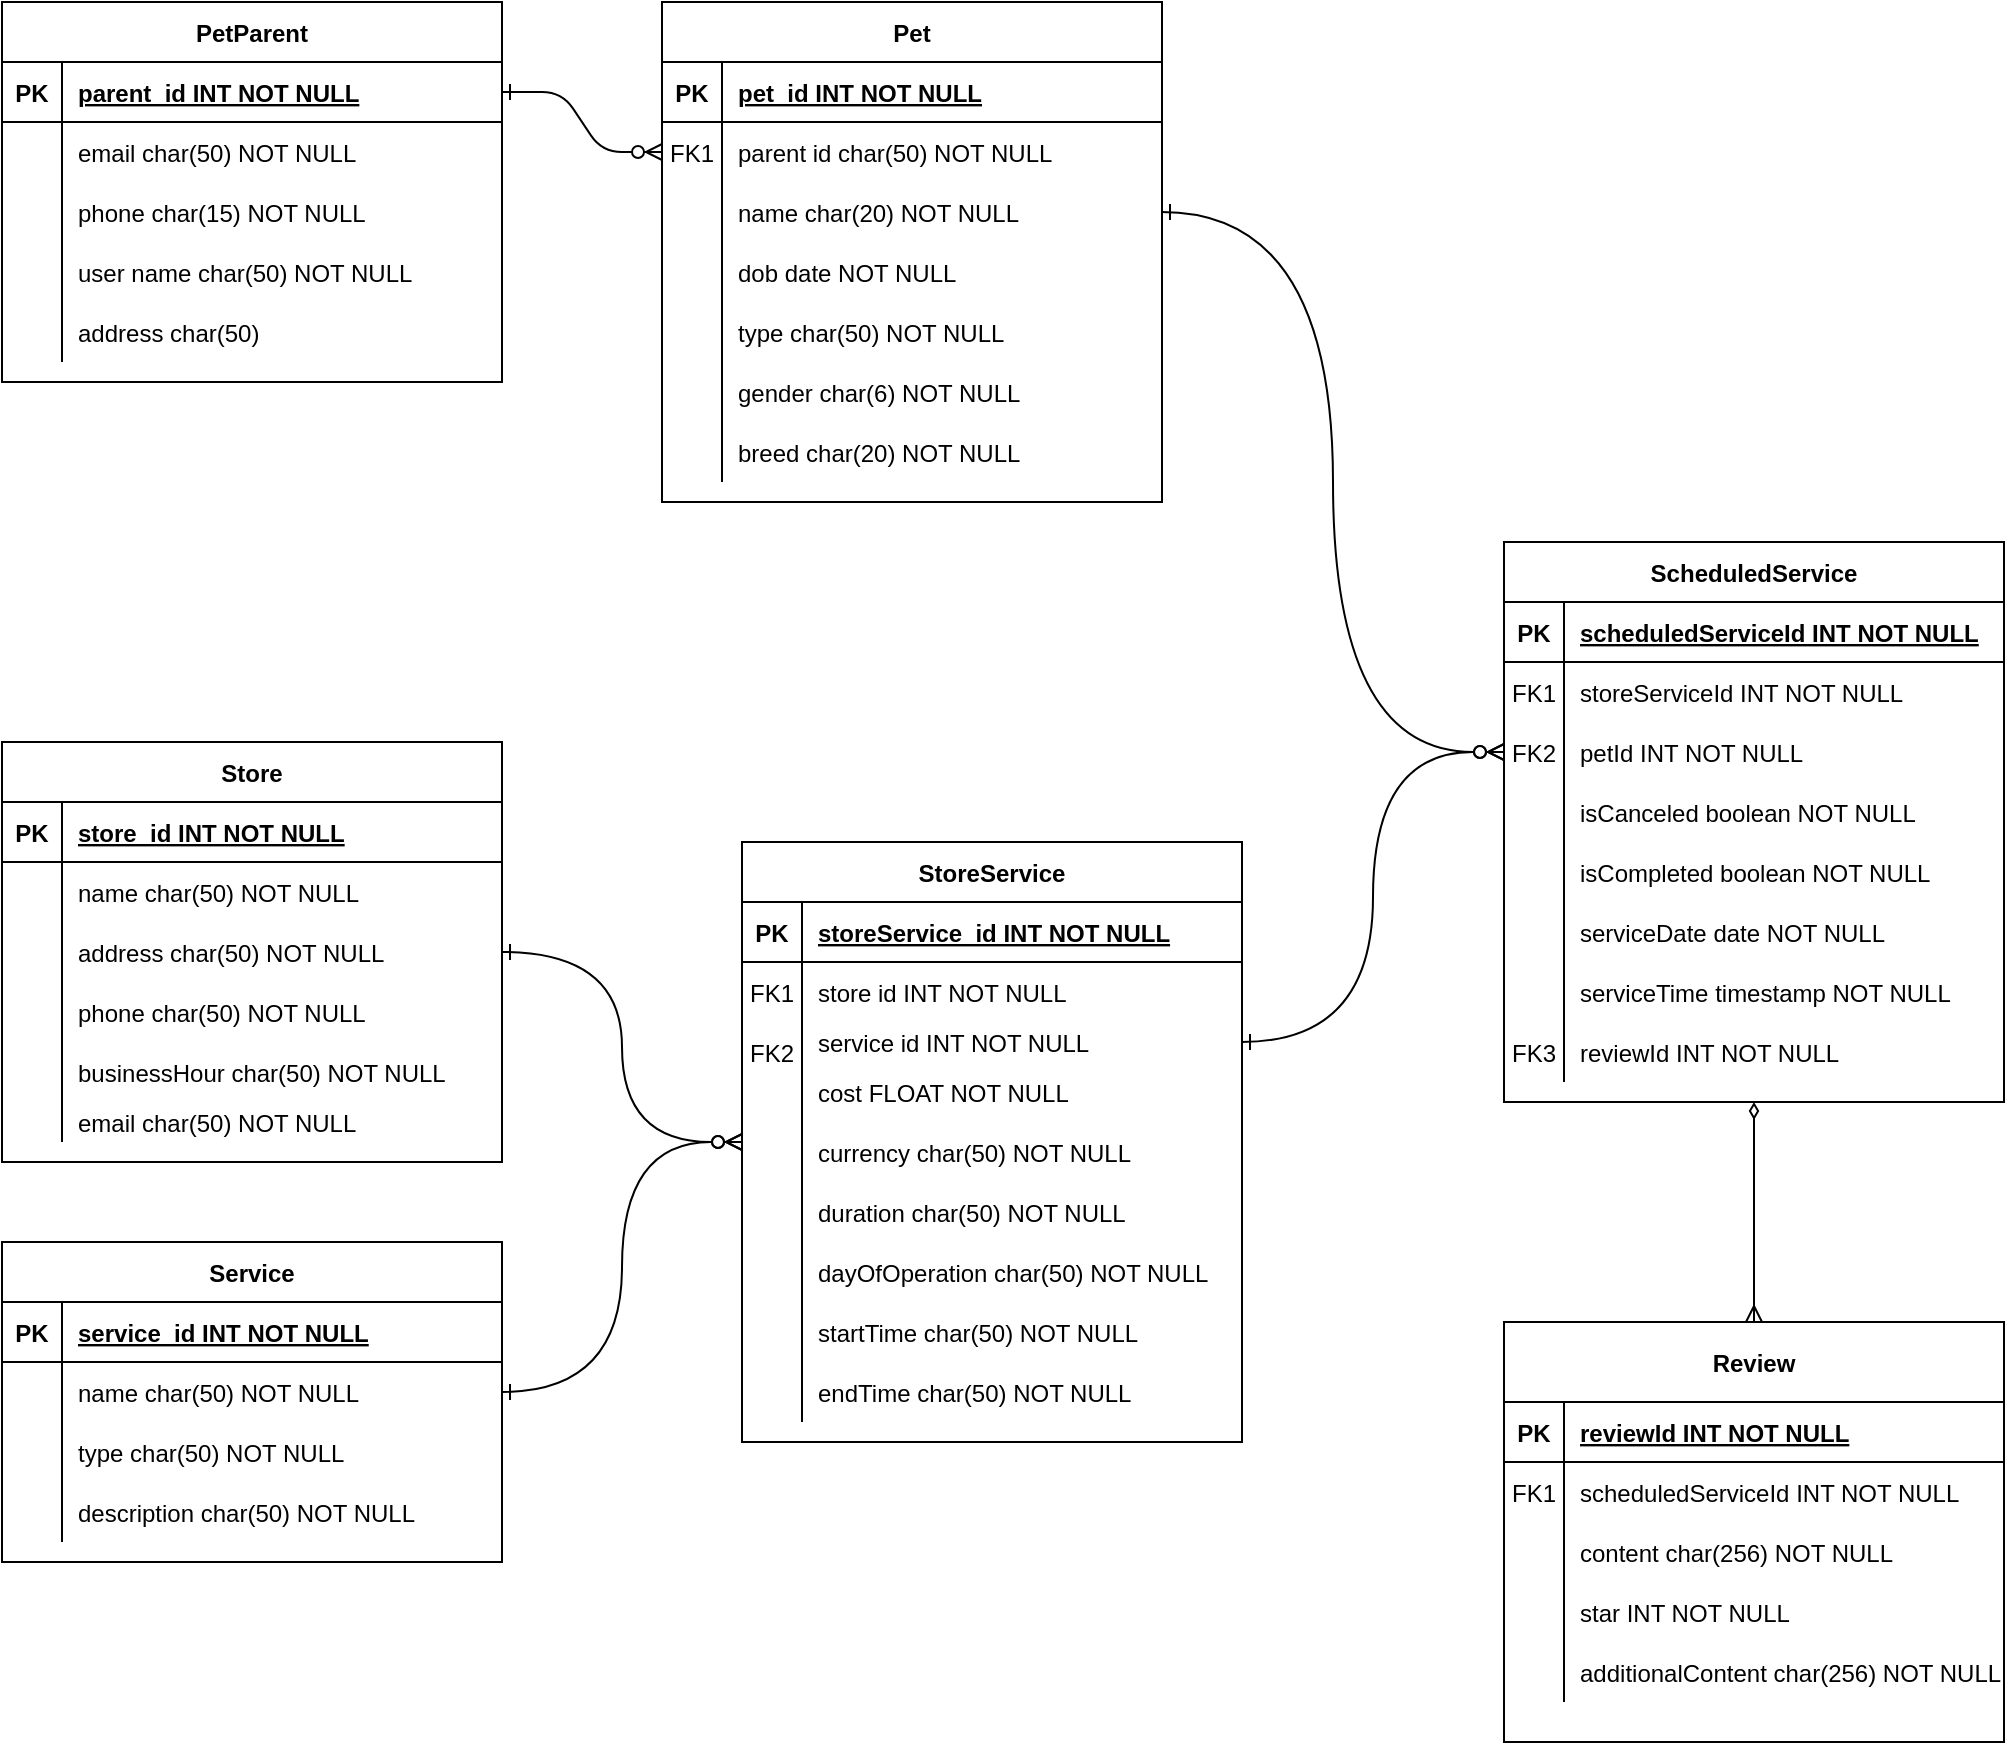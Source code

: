 <mxfile version="24.0.4" type="github">
  <diagram id="R2lEEEUBdFMjLlhIrx00" name="Page-1">
    <mxGraphModel dx="1466" dy="859" grid="1" gridSize="10" guides="1" tooltips="1" connect="1" arrows="1" fold="1" page="1" pageScale="1" pageWidth="850" pageHeight="1100" math="0" shadow="0" extFonts="Permanent Marker^https://fonts.googleapis.com/css?family=Permanent+Marker">
      <root>
        <mxCell id="0" />
        <mxCell id="1" parent="0" />
        <mxCell id="C-vyLk0tnHw3VtMMgP7b-1" value="" style="edgeStyle=entityRelationEdgeStyle;endArrow=ERzeroToMany;startArrow=ERone;endFill=1;startFill=0;" parent="1" source="C-vyLk0tnHw3VtMMgP7b-24" target="C-vyLk0tnHw3VtMMgP7b-6" edge="1">
          <mxGeometry width="100" height="100" relative="1" as="geometry">
            <mxPoint x="340" y="720" as="sourcePoint" />
            <mxPoint x="440" y="620" as="targetPoint" />
          </mxGeometry>
        </mxCell>
        <mxCell id="C-vyLk0tnHw3VtMMgP7b-2" value="Pet" style="shape=table;startSize=30;container=1;collapsible=1;childLayout=tableLayout;fixedRows=1;rowLines=0;fontStyle=1;align=center;resizeLast=1;" parent="1" vertex="1">
          <mxGeometry x="450" y="120" width="250" height="250" as="geometry" />
        </mxCell>
        <mxCell id="C-vyLk0tnHw3VtMMgP7b-3" value="" style="shape=partialRectangle;collapsible=0;dropTarget=0;pointerEvents=0;fillColor=none;points=[[0,0.5],[1,0.5]];portConstraint=eastwest;top=0;left=0;right=0;bottom=1;" parent="C-vyLk0tnHw3VtMMgP7b-2" vertex="1">
          <mxGeometry y="30" width="250" height="30" as="geometry" />
        </mxCell>
        <mxCell id="C-vyLk0tnHw3VtMMgP7b-4" value="PK" style="shape=partialRectangle;overflow=hidden;connectable=0;fillColor=none;top=0;left=0;bottom=0;right=0;fontStyle=1;" parent="C-vyLk0tnHw3VtMMgP7b-3" vertex="1">
          <mxGeometry width="30" height="30" as="geometry">
            <mxRectangle width="30" height="30" as="alternateBounds" />
          </mxGeometry>
        </mxCell>
        <mxCell id="C-vyLk0tnHw3VtMMgP7b-5" value="pet_id INT NOT NULL " style="shape=partialRectangle;overflow=hidden;connectable=0;fillColor=none;top=0;left=0;bottom=0;right=0;align=left;spacingLeft=6;fontStyle=5;" parent="C-vyLk0tnHw3VtMMgP7b-3" vertex="1">
          <mxGeometry x="30" width="220" height="30" as="geometry">
            <mxRectangle width="220" height="30" as="alternateBounds" />
          </mxGeometry>
        </mxCell>
        <mxCell id="C-vyLk0tnHw3VtMMgP7b-6" value="" style="shape=partialRectangle;collapsible=0;dropTarget=0;pointerEvents=0;fillColor=none;points=[[0,0.5],[1,0.5]];portConstraint=eastwest;top=0;left=0;right=0;bottom=0;" parent="C-vyLk0tnHw3VtMMgP7b-2" vertex="1">
          <mxGeometry y="60" width="250" height="30" as="geometry" />
        </mxCell>
        <mxCell id="C-vyLk0tnHw3VtMMgP7b-7" value="FK1" style="shape=partialRectangle;overflow=hidden;connectable=0;fillColor=none;top=0;left=0;bottom=0;right=0;" parent="C-vyLk0tnHw3VtMMgP7b-6" vertex="1">
          <mxGeometry width="30" height="30" as="geometry">
            <mxRectangle width="30" height="30" as="alternateBounds" />
          </mxGeometry>
        </mxCell>
        <mxCell id="C-vyLk0tnHw3VtMMgP7b-8" value="parent id char(50) NOT NULL" style="shape=partialRectangle;overflow=hidden;connectable=0;fillColor=none;top=0;left=0;bottom=0;right=0;align=left;spacingLeft=6;" parent="C-vyLk0tnHw3VtMMgP7b-6" vertex="1">
          <mxGeometry x="30" width="220" height="30" as="geometry">
            <mxRectangle width="220" height="30" as="alternateBounds" />
          </mxGeometry>
        </mxCell>
        <mxCell id="C-vyLk0tnHw3VtMMgP7b-9" value="" style="shape=partialRectangle;collapsible=0;dropTarget=0;pointerEvents=0;fillColor=none;points=[[0,0.5],[1,0.5]];portConstraint=eastwest;top=0;left=0;right=0;bottom=0;" parent="C-vyLk0tnHw3VtMMgP7b-2" vertex="1">
          <mxGeometry y="90" width="250" height="30" as="geometry" />
        </mxCell>
        <mxCell id="C-vyLk0tnHw3VtMMgP7b-10" value="" style="shape=partialRectangle;overflow=hidden;connectable=0;fillColor=none;top=0;left=0;bottom=0;right=0;" parent="C-vyLk0tnHw3VtMMgP7b-9" vertex="1">
          <mxGeometry width="30" height="30" as="geometry">
            <mxRectangle width="30" height="30" as="alternateBounds" />
          </mxGeometry>
        </mxCell>
        <mxCell id="C-vyLk0tnHw3VtMMgP7b-11" value="name char(20) NOT NULL" style="shape=partialRectangle;overflow=hidden;connectable=0;fillColor=none;top=0;left=0;bottom=0;right=0;align=left;spacingLeft=6;" parent="C-vyLk0tnHw3VtMMgP7b-9" vertex="1">
          <mxGeometry x="30" width="220" height="30" as="geometry">
            <mxRectangle width="220" height="30" as="alternateBounds" />
          </mxGeometry>
        </mxCell>
        <mxCell id="bGydo2-7U3WR46sDmz2h-100" style="shape=partialRectangle;collapsible=0;dropTarget=0;pointerEvents=0;fillColor=none;points=[[0,0.5],[1,0.5]];portConstraint=eastwest;top=0;left=0;right=0;bottom=0;" vertex="1" parent="C-vyLk0tnHw3VtMMgP7b-2">
          <mxGeometry y="120" width="250" height="30" as="geometry" />
        </mxCell>
        <mxCell id="bGydo2-7U3WR46sDmz2h-101" style="shape=partialRectangle;overflow=hidden;connectable=0;fillColor=none;top=0;left=0;bottom=0;right=0;" vertex="1" parent="bGydo2-7U3WR46sDmz2h-100">
          <mxGeometry width="30" height="30" as="geometry">
            <mxRectangle width="30" height="30" as="alternateBounds" />
          </mxGeometry>
        </mxCell>
        <mxCell id="bGydo2-7U3WR46sDmz2h-102" value="dob date NOT NULL" style="shape=partialRectangle;overflow=hidden;connectable=0;fillColor=none;top=0;left=0;bottom=0;right=0;align=left;spacingLeft=6;" vertex="1" parent="bGydo2-7U3WR46sDmz2h-100">
          <mxGeometry x="30" width="220" height="30" as="geometry">
            <mxRectangle width="220" height="30" as="alternateBounds" />
          </mxGeometry>
        </mxCell>
        <mxCell id="bGydo2-7U3WR46sDmz2h-97" style="shape=partialRectangle;collapsible=0;dropTarget=0;pointerEvents=0;fillColor=none;points=[[0,0.5],[1,0.5]];portConstraint=eastwest;top=0;left=0;right=0;bottom=0;" vertex="1" parent="C-vyLk0tnHw3VtMMgP7b-2">
          <mxGeometry y="150" width="250" height="30" as="geometry" />
        </mxCell>
        <mxCell id="bGydo2-7U3WR46sDmz2h-98" style="shape=partialRectangle;overflow=hidden;connectable=0;fillColor=none;top=0;left=0;bottom=0;right=0;" vertex="1" parent="bGydo2-7U3WR46sDmz2h-97">
          <mxGeometry width="30" height="30" as="geometry">
            <mxRectangle width="30" height="30" as="alternateBounds" />
          </mxGeometry>
        </mxCell>
        <mxCell id="bGydo2-7U3WR46sDmz2h-99" value="type char(50) NOT NULL" style="shape=partialRectangle;overflow=hidden;connectable=0;fillColor=none;top=0;left=0;bottom=0;right=0;align=left;spacingLeft=6;" vertex="1" parent="bGydo2-7U3WR46sDmz2h-97">
          <mxGeometry x="30" width="220" height="30" as="geometry">
            <mxRectangle width="220" height="30" as="alternateBounds" />
          </mxGeometry>
        </mxCell>
        <mxCell id="bGydo2-7U3WR46sDmz2h-94" style="shape=partialRectangle;collapsible=0;dropTarget=0;pointerEvents=0;fillColor=none;points=[[0,0.5],[1,0.5]];portConstraint=eastwest;top=0;left=0;right=0;bottom=0;" vertex="1" parent="C-vyLk0tnHw3VtMMgP7b-2">
          <mxGeometry y="180" width="250" height="30" as="geometry" />
        </mxCell>
        <mxCell id="bGydo2-7U3WR46sDmz2h-95" style="shape=partialRectangle;overflow=hidden;connectable=0;fillColor=none;top=0;left=0;bottom=0;right=0;" vertex="1" parent="bGydo2-7U3WR46sDmz2h-94">
          <mxGeometry width="30" height="30" as="geometry">
            <mxRectangle width="30" height="30" as="alternateBounds" />
          </mxGeometry>
        </mxCell>
        <mxCell id="bGydo2-7U3WR46sDmz2h-96" value="gender char(6) NOT NULL" style="shape=partialRectangle;overflow=hidden;connectable=0;fillColor=none;top=0;left=0;bottom=0;right=0;align=left;spacingLeft=6;" vertex="1" parent="bGydo2-7U3WR46sDmz2h-94">
          <mxGeometry x="30" width="220" height="30" as="geometry">
            <mxRectangle width="220" height="30" as="alternateBounds" />
          </mxGeometry>
        </mxCell>
        <mxCell id="bGydo2-7U3WR46sDmz2h-91" style="shape=partialRectangle;collapsible=0;dropTarget=0;pointerEvents=0;fillColor=none;points=[[0,0.5],[1,0.5]];portConstraint=eastwest;top=0;left=0;right=0;bottom=0;" vertex="1" parent="C-vyLk0tnHw3VtMMgP7b-2">
          <mxGeometry y="210" width="250" height="30" as="geometry" />
        </mxCell>
        <mxCell id="bGydo2-7U3WR46sDmz2h-92" style="shape=partialRectangle;overflow=hidden;connectable=0;fillColor=none;top=0;left=0;bottom=0;right=0;" vertex="1" parent="bGydo2-7U3WR46sDmz2h-91">
          <mxGeometry width="30" height="30" as="geometry">
            <mxRectangle width="30" height="30" as="alternateBounds" />
          </mxGeometry>
        </mxCell>
        <mxCell id="bGydo2-7U3WR46sDmz2h-93" value="breed char(20) NOT NULL" style="shape=partialRectangle;overflow=hidden;connectable=0;fillColor=none;top=0;left=0;bottom=0;right=0;align=left;spacingLeft=6;" vertex="1" parent="bGydo2-7U3WR46sDmz2h-91">
          <mxGeometry x="30" width="220" height="30" as="geometry">
            <mxRectangle width="220" height="30" as="alternateBounds" />
          </mxGeometry>
        </mxCell>
        <mxCell id="C-vyLk0tnHw3VtMMgP7b-23" value="PetParent" style="shape=table;startSize=30;container=1;collapsible=1;childLayout=tableLayout;fixedRows=1;rowLines=0;fontStyle=1;align=center;resizeLast=1;" parent="1" vertex="1">
          <mxGeometry x="120" y="120" width="250" height="190" as="geometry" />
        </mxCell>
        <mxCell id="C-vyLk0tnHw3VtMMgP7b-24" value="" style="shape=partialRectangle;collapsible=0;dropTarget=0;pointerEvents=0;fillColor=none;points=[[0,0.5],[1,0.5]];portConstraint=eastwest;top=0;left=0;right=0;bottom=1;" parent="C-vyLk0tnHw3VtMMgP7b-23" vertex="1">
          <mxGeometry y="30" width="250" height="30" as="geometry" />
        </mxCell>
        <mxCell id="C-vyLk0tnHw3VtMMgP7b-25" value="PK" style="shape=partialRectangle;overflow=hidden;connectable=0;fillColor=none;top=0;left=0;bottom=0;right=0;fontStyle=1;" parent="C-vyLk0tnHw3VtMMgP7b-24" vertex="1">
          <mxGeometry width="30" height="30" as="geometry">
            <mxRectangle width="30" height="30" as="alternateBounds" />
          </mxGeometry>
        </mxCell>
        <mxCell id="C-vyLk0tnHw3VtMMgP7b-26" value="parent_id INT NOT NULL " style="shape=partialRectangle;overflow=hidden;connectable=0;fillColor=none;top=0;left=0;bottom=0;right=0;align=left;spacingLeft=6;fontStyle=5;" parent="C-vyLk0tnHw3VtMMgP7b-24" vertex="1">
          <mxGeometry x="30" width="220" height="30" as="geometry">
            <mxRectangle width="220" height="30" as="alternateBounds" />
          </mxGeometry>
        </mxCell>
        <mxCell id="C-vyLk0tnHw3VtMMgP7b-27" value="" style="shape=partialRectangle;collapsible=0;dropTarget=0;pointerEvents=0;fillColor=none;points=[[0,0.5],[1,0.5]];portConstraint=eastwest;top=0;left=0;right=0;bottom=0;" parent="C-vyLk0tnHw3VtMMgP7b-23" vertex="1">
          <mxGeometry y="60" width="250" height="30" as="geometry" />
        </mxCell>
        <mxCell id="C-vyLk0tnHw3VtMMgP7b-28" value="" style="shape=partialRectangle;overflow=hidden;connectable=0;fillColor=none;top=0;left=0;bottom=0;right=0;" parent="C-vyLk0tnHw3VtMMgP7b-27" vertex="1">
          <mxGeometry width="30" height="30" as="geometry">
            <mxRectangle width="30" height="30" as="alternateBounds" />
          </mxGeometry>
        </mxCell>
        <mxCell id="C-vyLk0tnHw3VtMMgP7b-29" value="email char(50) NOT NULL" style="shape=partialRectangle;overflow=hidden;connectable=0;fillColor=none;top=0;left=0;bottom=0;right=0;align=left;spacingLeft=6;" parent="C-vyLk0tnHw3VtMMgP7b-27" vertex="1">
          <mxGeometry x="30" width="220" height="30" as="geometry">
            <mxRectangle width="220" height="30" as="alternateBounds" />
          </mxGeometry>
        </mxCell>
        <mxCell id="bGydo2-7U3WR46sDmz2h-109" style="shape=partialRectangle;collapsible=0;dropTarget=0;pointerEvents=0;fillColor=none;points=[[0,0.5],[1,0.5]];portConstraint=eastwest;top=0;left=0;right=0;bottom=0;" vertex="1" parent="C-vyLk0tnHw3VtMMgP7b-23">
          <mxGeometry y="90" width="250" height="30" as="geometry" />
        </mxCell>
        <mxCell id="bGydo2-7U3WR46sDmz2h-110" style="shape=partialRectangle;overflow=hidden;connectable=0;fillColor=none;top=0;left=0;bottom=0;right=0;" vertex="1" parent="bGydo2-7U3WR46sDmz2h-109">
          <mxGeometry width="30" height="30" as="geometry">
            <mxRectangle width="30" height="30" as="alternateBounds" />
          </mxGeometry>
        </mxCell>
        <mxCell id="bGydo2-7U3WR46sDmz2h-111" value="phone char(15) NOT NULL" style="shape=partialRectangle;overflow=hidden;connectable=0;fillColor=none;top=0;left=0;bottom=0;right=0;align=left;spacingLeft=6;" vertex="1" parent="bGydo2-7U3WR46sDmz2h-109">
          <mxGeometry x="30" width="220" height="30" as="geometry">
            <mxRectangle width="220" height="30" as="alternateBounds" />
          </mxGeometry>
        </mxCell>
        <mxCell id="bGydo2-7U3WR46sDmz2h-106" style="shape=partialRectangle;collapsible=0;dropTarget=0;pointerEvents=0;fillColor=none;points=[[0,0.5],[1,0.5]];portConstraint=eastwest;top=0;left=0;right=0;bottom=0;" vertex="1" parent="C-vyLk0tnHw3VtMMgP7b-23">
          <mxGeometry y="120" width="250" height="30" as="geometry" />
        </mxCell>
        <mxCell id="bGydo2-7U3WR46sDmz2h-107" style="shape=partialRectangle;overflow=hidden;connectable=0;fillColor=none;top=0;left=0;bottom=0;right=0;" vertex="1" parent="bGydo2-7U3WR46sDmz2h-106">
          <mxGeometry width="30" height="30" as="geometry">
            <mxRectangle width="30" height="30" as="alternateBounds" />
          </mxGeometry>
        </mxCell>
        <mxCell id="bGydo2-7U3WR46sDmz2h-108" value="user name char(50) NOT NULL" style="shape=partialRectangle;overflow=hidden;connectable=0;fillColor=none;top=0;left=0;bottom=0;right=0;align=left;spacingLeft=6;" vertex="1" parent="bGydo2-7U3WR46sDmz2h-106">
          <mxGeometry x="30" width="220" height="30" as="geometry">
            <mxRectangle width="220" height="30" as="alternateBounds" />
          </mxGeometry>
        </mxCell>
        <mxCell id="bGydo2-7U3WR46sDmz2h-103" style="shape=partialRectangle;collapsible=0;dropTarget=0;pointerEvents=0;fillColor=none;points=[[0,0.5],[1,0.5]];portConstraint=eastwest;top=0;left=0;right=0;bottom=0;" vertex="1" parent="C-vyLk0tnHw3VtMMgP7b-23">
          <mxGeometry y="150" width="250" height="30" as="geometry" />
        </mxCell>
        <mxCell id="bGydo2-7U3WR46sDmz2h-104" style="shape=partialRectangle;overflow=hidden;connectable=0;fillColor=none;top=0;left=0;bottom=0;right=0;" vertex="1" parent="bGydo2-7U3WR46sDmz2h-103">
          <mxGeometry width="30" height="30" as="geometry">
            <mxRectangle width="30" height="30" as="alternateBounds" />
          </mxGeometry>
        </mxCell>
        <mxCell id="bGydo2-7U3WR46sDmz2h-105" value="address char(50)" style="shape=partialRectangle;overflow=hidden;connectable=0;fillColor=none;top=0;left=0;bottom=0;right=0;align=left;spacingLeft=6;" vertex="1" parent="bGydo2-7U3WR46sDmz2h-103">
          <mxGeometry x="30" width="220" height="30" as="geometry">
            <mxRectangle width="220" height="30" as="alternateBounds" />
          </mxGeometry>
        </mxCell>
        <mxCell id="bGydo2-7U3WR46sDmz2h-62" style="edgeStyle=orthogonalEdgeStyle;rounded=0;orthogonalLoop=1;jettySize=auto;html=1;entryX=0;entryY=0.5;entryDx=0;entryDy=0;startArrow=ERone;startFill=0;curved=1;endArrow=ERzeroToMany;endFill=0;" edge="1" parent="1" source="bGydo2-7U3WR46sDmz2h-10" target="bGydo2-7U3WR46sDmz2h-44">
          <mxGeometry relative="1" as="geometry" />
        </mxCell>
        <mxCell id="bGydo2-7U3WR46sDmz2h-10" value="Store" style="shape=table;startSize=30;container=1;collapsible=1;childLayout=tableLayout;fixedRows=1;rowLines=0;fontStyle=1;align=center;resizeLast=1;" vertex="1" parent="1">
          <mxGeometry x="120" y="490" width="250" height="210" as="geometry" />
        </mxCell>
        <mxCell id="bGydo2-7U3WR46sDmz2h-11" value="" style="shape=partialRectangle;collapsible=0;dropTarget=0;pointerEvents=0;fillColor=none;points=[[0,0.5],[1,0.5]];portConstraint=eastwest;top=0;left=0;right=0;bottom=1;" vertex="1" parent="bGydo2-7U3WR46sDmz2h-10">
          <mxGeometry y="30" width="250" height="30" as="geometry" />
        </mxCell>
        <mxCell id="bGydo2-7U3WR46sDmz2h-12" value="PK" style="shape=partialRectangle;overflow=hidden;connectable=0;fillColor=none;top=0;left=0;bottom=0;right=0;fontStyle=1;" vertex="1" parent="bGydo2-7U3WR46sDmz2h-11">
          <mxGeometry width="30" height="30" as="geometry">
            <mxRectangle width="30" height="30" as="alternateBounds" />
          </mxGeometry>
        </mxCell>
        <mxCell id="bGydo2-7U3WR46sDmz2h-13" value="store_id INT NOT NULL " style="shape=partialRectangle;overflow=hidden;connectable=0;fillColor=none;top=0;left=0;bottom=0;right=0;align=left;spacingLeft=6;fontStyle=5;" vertex="1" parent="bGydo2-7U3WR46sDmz2h-11">
          <mxGeometry x="30" width="220" height="30" as="geometry">
            <mxRectangle width="220" height="30" as="alternateBounds" />
          </mxGeometry>
        </mxCell>
        <mxCell id="bGydo2-7U3WR46sDmz2h-14" value="" style="shape=partialRectangle;collapsible=0;dropTarget=0;pointerEvents=0;fillColor=none;points=[[0,0.5],[1,0.5]];portConstraint=eastwest;top=0;left=0;right=0;bottom=0;" vertex="1" parent="bGydo2-7U3WR46sDmz2h-10">
          <mxGeometry y="60" width="250" height="30" as="geometry" />
        </mxCell>
        <mxCell id="bGydo2-7U3WR46sDmz2h-15" value="" style="shape=partialRectangle;overflow=hidden;connectable=0;fillColor=none;top=0;left=0;bottom=0;right=0;" vertex="1" parent="bGydo2-7U3WR46sDmz2h-14">
          <mxGeometry width="30" height="30" as="geometry">
            <mxRectangle width="30" height="30" as="alternateBounds" />
          </mxGeometry>
        </mxCell>
        <mxCell id="bGydo2-7U3WR46sDmz2h-16" value="name char(50) NOT NULL" style="shape=partialRectangle;overflow=hidden;connectable=0;fillColor=none;top=0;left=0;bottom=0;right=0;align=left;spacingLeft=6;" vertex="1" parent="bGydo2-7U3WR46sDmz2h-14">
          <mxGeometry x="30" width="220" height="30" as="geometry">
            <mxRectangle width="220" height="30" as="alternateBounds" />
          </mxGeometry>
        </mxCell>
        <mxCell id="bGydo2-7U3WR46sDmz2h-118" style="shape=partialRectangle;collapsible=0;dropTarget=0;pointerEvents=0;fillColor=none;points=[[0,0.5],[1,0.5]];portConstraint=eastwest;top=0;left=0;right=0;bottom=0;" vertex="1" parent="bGydo2-7U3WR46sDmz2h-10">
          <mxGeometry y="90" width="250" height="30" as="geometry" />
        </mxCell>
        <mxCell id="bGydo2-7U3WR46sDmz2h-119" style="shape=partialRectangle;overflow=hidden;connectable=0;fillColor=none;top=0;left=0;bottom=0;right=0;" vertex="1" parent="bGydo2-7U3WR46sDmz2h-118">
          <mxGeometry width="30" height="30" as="geometry">
            <mxRectangle width="30" height="30" as="alternateBounds" />
          </mxGeometry>
        </mxCell>
        <mxCell id="bGydo2-7U3WR46sDmz2h-120" value="address char(50) NOT NULL" style="shape=partialRectangle;overflow=hidden;connectable=0;fillColor=none;top=0;left=0;bottom=0;right=0;align=left;spacingLeft=6;" vertex="1" parent="bGydo2-7U3WR46sDmz2h-118">
          <mxGeometry x="30" width="220" height="30" as="geometry">
            <mxRectangle width="220" height="30" as="alternateBounds" />
          </mxGeometry>
        </mxCell>
        <mxCell id="bGydo2-7U3WR46sDmz2h-115" style="shape=partialRectangle;collapsible=0;dropTarget=0;pointerEvents=0;fillColor=none;points=[[0,0.5],[1,0.5]];portConstraint=eastwest;top=0;left=0;right=0;bottom=0;" vertex="1" parent="bGydo2-7U3WR46sDmz2h-10">
          <mxGeometry y="120" width="250" height="30" as="geometry" />
        </mxCell>
        <mxCell id="bGydo2-7U3WR46sDmz2h-116" style="shape=partialRectangle;overflow=hidden;connectable=0;fillColor=none;top=0;left=0;bottom=0;right=0;" vertex="1" parent="bGydo2-7U3WR46sDmz2h-115">
          <mxGeometry width="30" height="30" as="geometry">
            <mxRectangle width="30" height="30" as="alternateBounds" />
          </mxGeometry>
        </mxCell>
        <mxCell id="bGydo2-7U3WR46sDmz2h-117" value="phone char(50) NOT NULL" style="shape=partialRectangle;overflow=hidden;connectable=0;fillColor=none;top=0;left=0;bottom=0;right=0;align=left;spacingLeft=6;" vertex="1" parent="bGydo2-7U3WR46sDmz2h-115">
          <mxGeometry x="30" width="220" height="30" as="geometry">
            <mxRectangle width="220" height="30" as="alternateBounds" />
          </mxGeometry>
        </mxCell>
        <mxCell id="bGydo2-7U3WR46sDmz2h-112" style="shape=partialRectangle;collapsible=0;dropTarget=0;pointerEvents=0;fillColor=none;points=[[0,0.5],[1,0.5]];portConstraint=eastwest;top=0;left=0;right=0;bottom=0;" vertex="1" parent="bGydo2-7U3WR46sDmz2h-10">
          <mxGeometry y="150" width="250" height="30" as="geometry" />
        </mxCell>
        <mxCell id="bGydo2-7U3WR46sDmz2h-113" style="shape=partialRectangle;overflow=hidden;connectable=0;fillColor=none;top=0;left=0;bottom=0;right=0;" vertex="1" parent="bGydo2-7U3WR46sDmz2h-112">
          <mxGeometry width="30" height="30" as="geometry">
            <mxRectangle width="30" height="30" as="alternateBounds" />
          </mxGeometry>
        </mxCell>
        <mxCell id="bGydo2-7U3WR46sDmz2h-114" value="businessHour char(50) NOT NULL" style="shape=partialRectangle;overflow=hidden;connectable=0;fillColor=none;top=0;left=0;bottom=0;right=0;align=left;spacingLeft=6;" vertex="1" parent="bGydo2-7U3WR46sDmz2h-112">
          <mxGeometry x="30" width="220" height="30" as="geometry">
            <mxRectangle width="220" height="30" as="alternateBounds" />
          </mxGeometry>
        </mxCell>
        <mxCell id="bGydo2-7U3WR46sDmz2h-121" style="shape=partialRectangle;collapsible=0;dropTarget=0;pointerEvents=0;fillColor=none;points=[[0,0.5],[1,0.5]];portConstraint=eastwest;top=0;left=0;right=0;bottom=0;" vertex="1" parent="bGydo2-7U3WR46sDmz2h-10">
          <mxGeometry y="180" width="250" height="20" as="geometry" />
        </mxCell>
        <mxCell id="bGydo2-7U3WR46sDmz2h-122" style="shape=partialRectangle;overflow=hidden;connectable=0;fillColor=none;top=0;left=0;bottom=0;right=0;" vertex="1" parent="bGydo2-7U3WR46sDmz2h-121">
          <mxGeometry width="30" height="20" as="geometry">
            <mxRectangle width="30" height="20" as="alternateBounds" />
          </mxGeometry>
        </mxCell>
        <mxCell id="bGydo2-7U3WR46sDmz2h-123" value="email char(50) NOT NULL" style="shape=partialRectangle;overflow=hidden;connectable=0;fillColor=none;top=0;left=0;bottom=0;right=0;align=left;spacingLeft=6;" vertex="1" parent="bGydo2-7U3WR46sDmz2h-121">
          <mxGeometry x="30" width="220" height="20" as="geometry">
            <mxRectangle width="220" height="20" as="alternateBounds" />
          </mxGeometry>
        </mxCell>
        <mxCell id="bGydo2-7U3WR46sDmz2h-24" value="Service" style="shape=table;startSize=30;container=1;collapsible=1;childLayout=tableLayout;fixedRows=1;rowLines=0;fontStyle=1;align=center;resizeLast=1;" vertex="1" parent="1">
          <mxGeometry x="120" y="740" width="250" height="160" as="geometry" />
        </mxCell>
        <mxCell id="bGydo2-7U3WR46sDmz2h-25" value="" style="shape=partialRectangle;collapsible=0;dropTarget=0;pointerEvents=0;fillColor=none;points=[[0,0.5],[1,0.5]];portConstraint=eastwest;top=0;left=0;right=0;bottom=1;" vertex="1" parent="bGydo2-7U3WR46sDmz2h-24">
          <mxGeometry y="30" width="250" height="30" as="geometry" />
        </mxCell>
        <mxCell id="bGydo2-7U3WR46sDmz2h-26" value="PK" style="shape=partialRectangle;overflow=hidden;connectable=0;fillColor=none;top=0;left=0;bottom=0;right=0;fontStyle=1;" vertex="1" parent="bGydo2-7U3WR46sDmz2h-25">
          <mxGeometry width="30" height="30" as="geometry">
            <mxRectangle width="30" height="30" as="alternateBounds" />
          </mxGeometry>
        </mxCell>
        <mxCell id="bGydo2-7U3WR46sDmz2h-27" value="service_id INT NOT NULL " style="shape=partialRectangle;overflow=hidden;connectable=0;fillColor=none;top=0;left=0;bottom=0;right=0;align=left;spacingLeft=6;fontStyle=5;" vertex="1" parent="bGydo2-7U3WR46sDmz2h-25">
          <mxGeometry x="30" width="220" height="30" as="geometry">
            <mxRectangle width="220" height="30" as="alternateBounds" />
          </mxGeometry>
        </mxCell>
        <mxCell id="bGydo2-7U3WR46sDmz2h-28" value="" style="shape=partialRectangle;collapsible=0;dropTarget=0;pointerEvents=0;fillColor=none;points=[[0,0.5],[1,0.5]];portConstraint=eastwest;top=0;left=0;right=0;bottom=0;" vertex="1" parent="bGydo2-7U3WR46sDmz2h-24">
          <mxGeometry y="60" width="250" height="30" as="geometry" />
        </mxCell>
        <mxCell id="bGydo2-7U3WR46sDmz2h-29" value="" style="shape=partialRectangle;overflow=hidden;connectable=0;fillColor=none;top=0;left=0;bottom=0;right=0;" vertex="1" parent="bGydo2-7U3WR46sDmz2h-28">
          <mxGeometry width="30" height="30" as="geometry">
            <mxRectangle width="30" height="30" as="alternateBounds" />
          </mxGeometry>
        </mxCell>
        <mxCell id="bGydo2-7U3WR46sDmz2h-30" value="name char(50) NOT NULL" style="shape=partialRectangle;overflow=hidden;connectable=0;fillColor=none;top=0;left=0;bottom=0;right=0;align=left;spacingLeft=6;" vertex="1" parent="bGydo2-7U3WR46sDmz2h-28">
          <mxGeometry x="30" width="220" height="30" as="geometry">
            <mxRectangle width="220" height="30" as="alternateBounds" />
          </mxGeometry>
        </mxCell>
        <mxCell id="bGydo2-7U3WR46sDmz2h-127" style="shape=partialRectangle;collapsible=0;dropTarget=0;pointerEvents=0;fillColor=none;points=[[0,0.5],[1,0.5]];portConstraint=eastwest;top=0;left=0;right=0;bottom=0;" vertex="1" parent="bGydo2-7U3WR46sDmz2h-24">
          <mxGeometry y="90" width="250" height="30" as="geometry" />
        </mxCell>
        <mxCell id="bGydo2-7U3WR46sDmz2h-128" style="shape=partialRectangle;overflow=hidden;connectable=0;fillColor=none;top=0;left=0;bottom=0;right=0;" vertex="1" parent="bGydo2-7U3WR46sDmz2h-127">
          <mxGeometry width="30" height="30" as="geometry">
            <mxRectangle width="30" height="30" as="alternateBounds" />
          </mxGeometry>
        </mxCell>
        <mxCell id="bGydo2-7U3WR46sDmz2h-129" value="type char(50) NOT NULL" style="shape=partialRectangle;overflow=hidden;connectable=0;fillColor=none;top=0;left=0;bottom=0;right=0;align=left;spacingLeft=6;" vertex="1" parent="bGydo2-7U3WR46sDmz2h-127">
          <mxGeometry x="30" width="220" height="30" as="geometry">
            <mxRectangle width="220" height="30" as="alternateBounds" />
          </mxGeometry>
        </mxCell>
        <mxCell id="bGydo2-7U3WR46sDmz2h-124" style="shape=partialRectangle;collapsible=0;dropTarget=0;pointerEvents=0;fillColor=none;points=[[0,0.5],[1,0.5]];portConstraint=eastwest;top=0;left=0;right=0;bottom=0;" vertex="1" parent="bGydo2-7U3WR46sDmz2h-24">
          <mxGeometry y="120" width="250" height="30" as="geometry" />
        </mxCell>
        <mxCell id="bGydo2-7U3WR46sDmz2h-125" style="shape=partialRectangle;overflow=hidden;connectable=0;fillColor=none;top=0;left=0;bottom=0;right=0;" vertex="1" parent="bGydo2-7U3WR46sDmz2h-124">
          <mxGeometry width="30" height="30" as="geometry">
            <mxRectangle width="30" height="30" as="alternateBounds" />
          </mxGeometry>
        </mxCell>
        <mxCell id="bGydo2-7U3WR46sDmz2h-126" value="description char(50) NOT NULL" style="shape=partialRectangle;overflow=hidden;connectable=0;fillColor=none;top=0;left=0;bottom=0;right=0;align=left;spacingLeft=6;" vertex="1" parent="bGydo2-7U3WR46sDmz2h-124">
          <mxGeometry x="30" width="220" height="30" as="geometry">
            <mxRectangle width="220" height="30" as="alternateBounds" />
          </mxGeometry>
        </mxCell>
        <mxCell id="bGydo2-7U3WR46sDmz2h-44" value="StoreService" style="shape=table;startSize=30;container=1;collapsible=1;childLayout=tableLayout;fixedRows=1;rowLines=0;fontStyle=1;align=center;resizeLast=1;" vertex="1" parent="1">
          <mxGeometry x="490" y="540" width="250" height="300" as="geometry">
            <mxRectangle x="490" y="540" width="110" height="30" as="alternateBounds" />
          </mxGeometry>
        </mxCell>
        <mxCell id="bGydo2-7U3WR46sDmz2h-45" value="" style="shape=partialRectangle;collapsible=0;dropTarget=0;pointerEvents=0;fillColor=none;points=[[0,0.5],[1,0.5]];portConstraint=eastwest;top=0;left=0;right=0;bottom=1;" vertex="1" parent="bGydo2-7U3WR46sDmz2h-44">
          <mxGeometry y="30" width="250" height="30" as="geometry" />
        </mxCell>
        <mxCell id="bGydo2-7U3WR46sDmz2h-46" value="PK" style="shape=partialRectangle;overflow=hidden;connectable=0;fillColor=none;top=0;left=0;bottom=0;right=0;fontStyle=1;" vertex="1" parent="bGydo2-7U3WR46sDmz2h-45">
          <mxGeometry width="30" height="30" as="geometry">
            <mxRectangle width="30" height="30" as="alternateBounds" />
          </mxGeometry>
        </mxCell>
        <mxCell id="bGydo2-7U3WR46sDmz2h-47" value="storeService_id INT NOT NULL " style="shape=partialRectangle;overflow=hidden;connectable=0;fillColor=none;top=0;left=0;bottom=0;right=0;align=left;spacingLeft=6;fontStyle=5;" vertex="1" parent="bGydo2-7U3WR46sDmz2h-45">
          <mxGeometry x="30" width="220" height="30" as="geometry">
            <mxRectangle width="220" height="30" as="alternateBounds" />
          </mxGeometry>
        </mxCell>
        <mxCell id="bGydo2-7U3WR46sDmz2h-48" value="" style="shape=partialRectangle;collapsible=0;dropTarget=0;pointerEvents=0;fillColor=none;points=[[0,0.5],[1,0.5]];portConstraint=eastwest;top=0;left=0;right=0;bottom=0;" vertex="1" parent="bGydo2-7U3WR46sDmz2h-44">
          <mxGeometry y="60" width="250" height="30" as="geometry" />
        </mxCell>
        <mxCell id="bGydo2-7U3WR46sDmz2h-49" value="FK1" style="shape=partialRectangle;overflow=hidden;connectable=0;fillColor=none;top=0;left=0;bottom=0;right=0;" vertex="1" parent="bGydo2-7U3WR46sDmz2h-48">
          <mxGeometry width="30" height="30" as="geometry">
            <mxRectangle width="30" height="30" as="alternateBounds" />
          </mxGeometry>
        </mxCell>
        <mxCell id="bGydo2-7U3WR46sDmz2h-50" value="store id INT NOT NULL" style="shape=partialRectangle;overflow=hidden;connectable=0;fillColor=none;top=0;left=0;bottom=0;right=0;align=left;spacingLeft=6;" vertex="1" parent="bGydo2-7U3WR46sDmz2h-48">
          <mxGeometry x="30" width="220" height="30" as="geometry">
            <mxRectangle width="220" height="30" as="alternateBounds" />
          </mxGeometry>
        </mxCell>
        <mxCell id="bGydo2-7U3WR46sDmz2h-64" style="shape=partialRectangle;collapsible=0;dropTarget=0;pointerEvents=0;fillColor=none;points=[[0,0.5],[1,0.5]];portConstraint=eastwest;top=0;left=0;right=0;bottom=0;" vertex="1" parent="bGydo2-7U3WR46sDmz2h-44">
          <mxGeometry y="90" width="250" height="20" as="geometry" />
        </mxCell>
        <mxCell id="bGydo2-7U3WR46sDmz2h-65" style="shape=partialRectangle;overflow=hidden;connectable=0;fillColor=none;top=0;left=0;bottom=0;right=0;" vertex="1" parent="bGydo2-7U3WR46sDmz2h-64">
          <mxGeometry width="30" height="20" as="geometry">
            <mxRectangle width="30" height="20" as="alternateBounds" />
          </mxGeometry>
        </mxCell>
        <mxCell id="bGydo2-7U3WR46sDmz2h-66" value="service id INT NOT NULL" style="shape=partialRectangle;overflow=hidden;connectable=0;fillColor=none;top=0;left=0;bottom=0;right=0;align=left;spacingLeft=6;" vertex="1" parent="bGydo2-7U3WR46sDmz2h-64">
          <mxGeometry x="30" width="220" height="20" as="geometry">
            <mxRectangle width="220" height="20" as="alternateBounds" />
          </mxGeometry>
        </mxCell>
        <mxCell id="bGydo2-7U3WR46sDmz2h-51" value="" style="shape=partialRectangle;collapsible=0;dropTarget=0;pointerEvents=0;fillColor=none;points=[[0,0.5],[1,0.5]];portConstraint=eastwest;top=0;left=0;right=0;bottom=0;" vertex="1" parent="bGydo2-7U3WR46sDmz2h-44">
          <mxGeometry y="110" width="250" height="30" as="geometry" />
        </mxCell>
        <mxCell id="bGydo2-7U3WR46sDmz2h-52" value="" style="shape=partialRectangle;overflow=hidden;connectable=0;fillColor=none;top=0;left=0;bottom=0;right=0;" vertex="1" parent="bGydo2-7U3WR46sDmz2h-51">
          <mxGeometry width="30" height="30" as="geometry">
            <mxRectangle width="30" height="30" as="alternateBounds" />
          </mxGeometry>
        </mxCell>
        <mxCell id="bGydo2-7U3WR46sDmz2h-53" value="cost FLOAT NOT NULL" style="shape=partialRectangle;overflow=hidden;connectable=0;fillColor=none;top=0;left=0;bottom=0;right=0;align=left;spacingLeft=6;" vertex="1" parent="bGydo2-7U3WR46sDmz2h-51">
          <mxGeometry x="30" width="220" height="30" as="geometry">
            <mxRectangle width="220" height="30" as="alternateBounds" />
          </mxGeometry>
        </mxCell>
        <mxCell id="bGydo2-7U3WR46sDmz2h-142" style="shape=partialRectangle;collapsible=0;dropTarget=0;pointerEvents=0;fillColor=none;points=[[0,0.5],[1,0.5]];portConstraint=eastwest;top=0;left=0;right=0;bottom=0;" vertex="1" parent="bGydo2-7U3WR46sDmz2h-44">
          <mxGeometry y="140" width="250" height="30" as="geometry" />
        </mxCell>
        <mxCell id="bGydo2-7U3WR46sDmz2h-143" style="shape=partialRectangle;overflow=hidden;connectable=0;fillColor=none;top=0;left=0;bottom=0;right=0;" vertex="1" parent="bGydo2-7U3WR46sDmz2h-142">
          <mxGeometry width="30" height="30" as="geometry">
            <mxRectangle width="30" height="30" as="alternateBounds" />
          </mxGeometry>
        </mxCell>
        <mxCell id="bGydo2-7U3WR46sDmz2h-144" value="currency char(50) NOT NULL" style="shape=partialRectangle;overflow=hidden;connectable=0;fillColor=none;top=0;left=0;bottom=0;right=0;align=left;spacingLeft=6;" vertex="1" parent="bGydo2-7U3WR46sDmz2h-142">
          <mxGeometry x="30" width="220" height="30" as="geometry">
            <mxRectangle width="220" height="30" as="alternateBounds" />
          </mxGeometry>
        </mxCell>
        <mxCell id="bGydo2-7U3WR46sDmz2h-139" style="shape=partialRectangle;collapsible=0;dropTarget=0;pointerEvents=0;fillColor=none;points=[[0,0.5],[1,0.5]];portConstraint=eastwest;top=0;left=0;right=0;bottom=0;" vertex="1" parent="bGydo2-7U3WR46sDmz2h-44">
          <mxGeometry y="170" width="250" height="30" as="geometry" />
        </mxCell>
        <mxCell id="bGydo2-7U3WR46sDmz2h-140" style="shape=partialRectangle;overflow=hidden;connectable=0;fillColor=none;top=0;left=0;bottom=0;right=0;" vertex="1" parent="bGydo2-7U3WR46sDmz2h-139">
          <mxGeometry width="30" height="30" as="geometry">
            <mxRectangle width="30" height="30" as="alternateBounds" />
          </mxGeometry>
        </mxCell>
        <mxCell id="bGydo2-7U3WR46sDmz2h-141" value="duration char(50) NOT NULL" style="shape=partialRectangle;overflow=hidden;connectable=0;fillColor=none;top=0;left=0;bottom=0;right=0;align=left;spacingLeft=6;" vertex="1" parent="bGydo2-7U3WR46sDmz2h-139">
          <mxGeometry x="30" width="220" height="30" as="geometry">
            <mxRectangle width="220" height="30" as="alternateBounds" />
          </mxGeometry>
        </mxCell>
        <mxCell id="bGydo2-7U3WR46sDmz2h-136" style="shape=partialRectangle;collapsible=0;dropTarget=0;pointerEvents=0;fillColor=none;points=[[0,0.5],[1,0.5]];portConstraint=eastwest;top=0;left=0;right=0;bottom=0;" vertex="1" parent="bGydo2-7U3WR46sDmz2h-44">
          <mxGeometry y="200" width="250" height="30" as="geometry" />
        </mxCell>
        <mxCell id="bGydo2-7U3WR46sDmz2h-137" style="shape=partialRectangle;overflow=hidden;connectable=0;fillColor=none;top=0;left=0;bottom=0;right=0;" vertex="1" parent="bGydo2-7U3WR46sDmz2h-136">
          <mxGeometry width="30" height="30" as="geometry">
            <mxRectangle width="30" height="30" as="alternateBounds" />
          </mxGeometry>
        </mxCell>
        <mxCell id="bGydo2-7U3WR46sDmz2h-138" value="dayOfOperation char(50) NOT NULL" style="shape=partialRectangle;overflow=hidden;connectable=0;fillColor=none;top=0;left=0;bottom=0;right=0;align=left;spacingLeft=6;" vertex="1" parent="bGydo2-7U3WR46sDmz2h-136">
          <mxGeometry x="30" width="220" height="30" as="geometry">
            <mxRectangle width="220" height="30" as="alternateBounds" />
          </mxGeometry>
        </mxCell>
        <mxCell id="bGydo2-7U3WR46sDmz2h-133" style="shape=partialRectangle;collapsible=0;dropTarget=0;pointerEvents=0;fillColor=none;points=[[0,0.5],[1,0.5]];portConstraint=eastwest;top=0;left=0;right=0;bottom=0;" vertex="1" parent="bGydo2-7U3WR46sDmz2h-44">
          <mxGeometry y="230" width="250" height="30" as="geometry" />
        </mxCell>
        <mxCell id="bGydo2-7U3WR46sDmz2h-134" style="shape=partialRectangle;overflow=hidden;connectable=0;fillColor=none;top=0;left=0;bottom=0;right=0;" vertex="1" parent="bGydo2-7U3WR46sDmz2h-133">
          <mxGeometry width="30" height="30" as="geometry">
            <mxRectangle width="30" height="30" as="alternateBounds" />
          </mxGeometry>
        </mxCell>
        <mxCell id="bGydo2-7U3WR46sDmz2h-135" value="startTime char(50) NOT NULL" style="shape=partialRectangle;overflow=hidden;connectable=0;fillColor=none;top=0;left=0;bottom=0;right=0;align=left;spacingLeft=6;" vertex="1" parent="bGydo2-7U3WR46sDmz2h-133">
          <mxGeometry x="30" width="220" height="30" as="geometry">
            <mxRectangle width="220" height="30" as="alternateBounds" />
          </mxGeometry>
        </mxCell>
        <mxCell id="bGydo2-7U3WR46sDmz2h-130" style="shape=partialRectangle;collapsible=0;dropTarget=0;pointerEvents=0;fillColor=none;points=[[0,0.5],[1,0.5]];portConstraint=eastwest;top=0;left=0;right=0;bottom=0;" vertex="1" parent="bGydo2-7U3WR46sDmz2h-44">
          <mxGeometry y="260" width="250" height="30" as="geometry" />
        </mxCell>
        <mxCell id="bGydo2-7U3WR46sDmz2h-131" style="shape=partialRectangle;overflow=hidden;connectable=0;fillColor=none;top=0;left=0;bottom=0;right=0;" vertex="1" parent="bGydo2-7U3WR46sDmz2h-130">
          <mxGeometry width="30" height="30" as="geometry">
            <mxRectangle width="30" height="30" as="alternateBounds" />
          </mxGeometry>
        </mxCell>
        <mxCell id="bGydo2-7U3WR46sDmz2h-132" value="endTime char(50) NOT NULL" style="shape=partialRectangle;overflow=hidden;connectable=0;fillColor=none;top=0;left=0;bottom=0;right=0;align=left;spacingLeft=6;" vertex="1" parent="bGydo2-7U3WR46sDmz2h-130">
          <mxGeometry x="30" width="220" height="30" as="geometry">
            <mxRectangle width="220" height="30" as="alternateBounds" />
          </mxGeometry>
        </mxCell>
        <mxCell id="bGydo2-7U3WR46sDmz2h-54" value="FK2" style="shape=partialRectangle;overflow=hidden;connectable=0;fillColor=none;top=0;left=0;bottom=0;right=0;" vertex="1" parent="1">
          <mxGeometry x="490" y="630" width="30" height="30" as="geometry">
            <mxRectangle width="30" height="30" as="alternateBounds" />
          </mxGeometry>
        </mxCell>
        <mxCell id="bGydo2-7U3WR46sDmz2h-63" style="edgeStyle=orthogonalEdgeStyle;rounded=0;orthogonalLoop=1;jettySize=auto;html=1;exitX=1;exitY=0.5;exitDx=0;exitDy=0;entryX=0;entryY=0.5;entryDx=0;entryDy=0;curved=1;startArrow=ERone;startFill=0;endArrow=ERzeroToMany;endFill=0;" edge="1" parent="1" source="bGydo2-7U3WR46sDmz2h-28" target="bGydo2-7U3WR46sDmz2h-44">
          <mxGeometry relative="1" as="geometry" />
        </mxCell>
        <mxCell id="bGydo2-7U3WR46sDmz2h-170" style="edgeStyle=orthogonalEdgeStyle;rounded=0;orthogonalLoop=1;jettySize=auto;html=1;exitX=0.5;exitY=1;exitDx=0;exitDy=0;entryX=0.5;entryY=0;entryDx=0;entryDy=0;curved=1;startArrow=diamondThin;startFill=0;endArrow=ERmany;endFill=0;" edge="1" parent="1" source="bGydo2-7U3WR46sDmz2h-67" target="bGydo2-7U3WR46sDmz2h-148">
          <mxGeometry relative="1" as="geometry" />
        </mxCell>
        <mxCell id="bGydo2-7U3WR46sDmz2h-67" value="ScheduledService" style="shape=table;startSize=30;container=1;collapsible=1;childLayout=tableLayout;fixedRows=1;rowLines=0;fontStyle=1;align=center;resizeLast=1;" vertex="1" parent="1">
          <mxGeometry x="871" y="390" width="250" height="280" as="geometry" />
        </mxCell>
        <mxCell id="bGydo2-7U3WR46sDmz2h-68" value="" style="shape=partialRectangle;collapsible=0;dropTarget=0;pointerEvents=0;fillColor=none;points=[[0,0.5],[1,0.5]];portConstraint=eastwest;top=0;left=0;right=0;bottom=1;" vertex="1" parent="bGydo2-7U3WR46sDmz2h-67">
          <mxGeometry y="30" width="250" height="30" as="geometry" />
        </mxCell>
        <mxCell id="bGydo2-7U3WR46sDmz2h-69" value="PK" style="shape=partialRectangle;overflow=hidden;connectable=0;fillColor=none;top=0;left=0;bottom=0;right=0;fontStyle=1;" vertex="1" parent="bGydo2-7U3WR46sDmz2h-68">
          <mxGeometry width="30" height="30" as="geometry">
            <mxRectangle width="30" height="30" as="alternateBounds" />
          </mxGeometry>
        </mxCell>
        <mxCell id="bGydo2-7U3WR46sDmz2h-70" value="scheduledServiceId INT NOT NULL " style="shape=partialRectangle;overflow=hidden;connectable=0;fillColor=none;top=0;left=0;bottom=0;right=0;align=left;spacingLeft=6;fontStyle=5;" vertex="1" parent="bGydo2-7U3WR46sDmz2h-68">
          <mxGeometry x="30" width="220" height="30" as="geometry">
            <mxRectangle width="220" height="30" as="alternateBounds" />
          </mxGeometry>
        </mxCell>
        <mxCell id="bGydo2-7U3WR46sDmz2h-71" value="" style="shape=partialRectangle;collapsible=0;dropTarget=0;pointerEvents=0;fillColor=none;points=[[0,0.5],[1,0.5]];portConstraint=eastwest;top=0;left=0;right=0;bottom=0;" vertex="1" parent="bGydo2-7U3WR46sDmz2h-67">
          <mxGeometry y="60" width="250" height="30" as="geometry" />
        </mxCell>
        <mxCell id="bGydo2-7U3WR46sDmz2h-72" value="FK1" style="shape=partialRectangle;overflow=hidden;connectable=0;fillColor=none;top=0;left=0;bottom=0;right=0;" vertex="1" parent="bGydo2-7U3WR46sDmz2h-71">
          <mxGeometry width="30" height="30" as="geometry">
            <mxRectangle width="30" height="30" as="alternateBounds" />
          </mxGeometry>
        </mxCell>
        <mxCell id="bGydo2-7U3WR46sDmz2h-73" value="storeServiceId INT NOT NULL" style="shape=partialRectangle;overflow=hidden;connectable=0;fillColor=none;top=0;left=0;bottom=0;right=0;align=left;spacingLeft=6;" vertex="1" parent="bGydo2-7U3WR46sDmz2h-71">
          <mxGeometry x="30" width="220" height="30" as="geometry">
            <mxRectangle width="220" height="30" as="alternateBounds" />
          </mxGeometry>
        </mxCell>
        <mxCell id="bGydo2-7U3WR46sDmz2h-83" style="shape=partialRectangle;collapsible=0;dropTarget=0;pointerEvents=0;fillColor=none;points=[[0,0.5],[1,0.5]];portConstraint=eastwest;top=0;left=0;right=0;bottom=0;" vertex="1" parent="bGydo2-7U3WR46sDmz2h-67">
          <mxGeometry y="90" width="250" height="30" as="geometry" />
        </mxCell>
        <mxCell id="bGydo2-7U3WR46sDmz2h-84" value="FK2" style="shape=partialRectangle;overflow=hidden;connectable=0;fillColor=none;top=0;left=0;bottom=0;right=0;" vertex="1" parent="bGydo2-7U3WR46sDmz2h-83">
          <mxGeometry width="30" height="30" as="geometry">
            <mxRectangle width="30" height="30" as="alternateBounds" />
          </mxGeometry>
        </mxCell>
        <mxCell id="bGydo2-7U3WR46sDmz2h-85" value="petId INT NOT NULL" style="shape=partialRectangle;overflow=hidden;connectable=0;fillColor=none;top=0;left=0;bottom=0;right=0;align=left;spacingLeft=6;" vertex="1" parent="bGydo2-7U3WR46sDmz2h-83">
          <mxGeometry x="30" width="220" height="30" as="geometry">
            <mxRectangle width="220" height="30" as="alternateBounds" />
          </mxGeometry>
        </mxCell>
        <mxCell id="bGydo2-7U3WR46sDmz2h-80" style="shape=partialRectangle;collapsible=0;dropTarget=0;pointerEvents=0;fillColor=none;points=[[0,0.5],[1,0.5]];portConstraint=eastwest;top=0;left=0;right=0;bottom=0;" vertex="1" parent="bGydo2-7U3WR46sDmz2h-67">
          <mxGeometry y="120" width="250" height="30" as="geometry" />
        </mxCell>
        <mxCell id="bGydo2-7U3WR46sDmz2h-81" style="shape=partialRectangle;overflow=hidden;connectable=0;fillColor=none;top=0;left=0;bottom=0;right=0;" vertex="1" parent="bGydo2-7U3WR46sDmz2h-80">
          <mxGeometry width="30" height="30" as="geometry">
            <mxRectangle width="30" height="30" as="alternateBounds" />
          </mxGeometry>
        </mxCell>
        <mxCell id="bGydo2-7U3WR46sDmz2h-82" value="isCanceled boolean NOT NULL" style="shape=partialRectangle;overflow=hidden;connectable=0;fillColor=none;top=0;left=0;bottom=0;right=0;align=left;spacingLeft=6;" vertex="1" parent="bGydo2-7U3WR46sDmz2h-80">
          <mxGeometry x="30" width="220" height="30" as="geometry">
            <mxRectangle width="220" height="30" as="alternateBounds" />
          </mxGeometry>
        </mxCell>
        <mxCell id="bGydo2-7U3WR46sDmz2h-77" style="shape=partialRectangle;collapsible=0;dropTarget=0;pointerEvents=0;fillColor=none;points=[[0,0.5],[1,0.5]];portConstraint=eastwest;top=0;left=0;right=0;bottom=0;" vertex="1" parent="bGydo2-7U3WR46sDmz2h-67">
          <mxGeometry y="150" width="250" height="30" as="geometry" />
        </mxCell>
        <mxCell id="bGydo2-7U3WR46sDmz2h-78" style="shape=partialRectangle;overflow=hidden;connectable=0;fillColor=none;top=0;left=0;bottom=0;right=0;" vertex="1" parent="bGydo2-7U3WR46sDmz2h-77">
          <mxGeometry width="30" height="30" as="geometry">
            <mxRectangle width="30" height="30" as="alternateBounds" />
          </mxGeometry>
        </mxCell>
        <mxCell id="bGydo2-7U3WR46sDmz2h-79" value="isCompleted boolean NOT NULL" style="shape=partialRectangle;overflow=hidden;connectable=0;fillColor=none;top=0;left=0;bottom=0;right=0;align=left;spacingLeft=6;" vertex="1" parent="bGydo2-7U3WR46sDmz2h-77">
          <mxGeometry x="30" width="220" height="30" as="geometry">
            <mxRectangle width="220" height="30" as="alternateBounds" />
          </mxGeometry>
        </mxCell>
        <mxCell id="bGydo2-7U3WR46sDmz2h-74" value="" style="shape=partialRectangle;collapsible=0;dropTarget=0;pointerEvents=0;fillColor=none;points=[[0,0.5],[1,0.5]];portConstraint=eastwest;top=0;left=0;right=0;bottom=0;" vertex="1" parent="bGydo2-7U3WR46sDmz2h-67">
          <mxGeometry y="180" width="250" height="30" as="geometry" />
        </mxCell>
        <mxCell id="bGydo2-7U3WR46sDmz2h-75" value="" style="shape=partialRectangle;overflow=hidden;connectable=0;fillColor=none;top=0;left=0;bottom=0;right=0;" vertex="1" parent="bGydo2-7U3WR46sDmz2h-74">
          <mxGeometry width="30" height="30" as="geometry">
            <mxRectangle width="30" height="30" as="alternateBounds" />
          </mxGeometry>
        </mxCell>
        <mxCell id="bGydo2-7U3WR46sDmz2h-76" value="serviceDate date NOT NULL" style="shape=partialRectangle;overflow=hidden;connectable=0;fillColor=none;top=0;left=0;bottom=0;right=0;align=left;spacingLeft=6;" vertex="1" parent="bGydo2-7U3WR46sDmz2h-74">
          <mxGeometry x="30" width="220" height="30" as="geometry">
            <mxRectangle width="220" height="30" as="alternateBounds" />
          </mxGeometry>
        </mxCell>
        <mxCell id="bGydo2-7U3WR46sDmz2h-86" style="shape=partialRectangle;collapsible=0;dropTarget=0;pointerEvents=0;fillColor=none;points=[[0,0.5],[1,0.5]];portConstraint=eastwest;top=0;left=0;right=0;bottom=0;" vertex="1" parent="bGydo2-7U3WR46sDmz2h-67">
          <mxGeometry y="210" width="250" height="30" as="geometry" />
        </mxCell>
        <mxCell id="bGydo2-7U3WR46sDmz2h-87" style="shape=partialRectangle;overflow=hidden;connectable=0;fillColor=none;top=0;left=0;bottom=0;right=0;" vertex="1" parent="bGydo2-7U3WR46sDmz2h-86">
          <mxGeometry width="30" height="30" as="geometry">
            <mxRectangle width="30" height="30" as="alternateBounds" />
          </mxGeometry>
        </mxCell>
        <mxCell id="bGydo2-7U3WR46sDmz2h-88" value="serviceTime timestamp NOT NULL" style="shape=partialRectangle;overflow=hidden;connectable=0;fillColor=none;top=0;left=0;bottom=0;right=0;align=left;spacingLeft=6;" vertex="1" parent="bGydo2-7U3WR46sDmz2h-86">
          <mxGeometry x="30" width="220" height="30" as="geometry">
            <mxRectangle width="220" height="30" as="alternateBounds" />
          </mxGeometry>
        </mxCell>
        <mxCell id="bGydo2-7U3WR46sDmz2h-145" style="shape=partialRectangle;collapsible=0;dropTarget=0;pointerEvents=0;fillColor=none;points=[[0,0.5],[1,0.5]];portConstraint=eastwest;top=0;left=0;right=0;bottom=0;" vertex="1" parent="bGydo2-7U3WR46sDmz2h-67">
          <mxGeometry y="240" width="250" height="30" as="geometry" />
        </mxCell>
        <mxCell id="bGydo2-7U3WR46sDmz2h-146" value="FK3" style="shape=partialRectangle;overflow=hidden;connectable=0;fillColor=none;top=0;left=0;bottom=0;right=0;" vertex="1" parent="bGydo2-7U3WR46sDmz2h-145">
          <mxGeometry width="30" height="30" as="geometry">
            <mxRectangle width="30" height="30" as="alternateBounds" />
          </mxGeometry>
        </mxCell>
        <mxCell id="bGydo2-7U3WR46sDmz2h-147" value="reviewId INT NOT NULL " style="shape=partialRectangle;overflow=hidden;connectable=0;fillColor=none;top=0;left=0;bottom=0;right=0;align=left;spacingLeft=6;" vertex="1" parent="bGydo2-7U3WR46sDmz2h-145">
          <mxGeometry x="30" width="220" height="30" as="geometry">
            <mxRectangle width="220" height="30" as="alternateBounds" />
          </mxGeometry>
        </mxCell>
        <mxCell id="bGydo2-7U3WR46sDmz2h-89" style="edgeStyle=orthogonalEdgeStyle;rounded=0;orthogonalLoop=1;jettySize=auto;html=1;exitX=1;exitY=0.5;exitDx=0;exitDy=0;entryX=0;entryY=0.5;entryDx=0;entryDy=0;curved=1;startArrow=ERone;startFill=0;endArrow=ERzeroToMany;endFill=0;" edge="1" parent="1" source="C-vyLk0tnHw3VtMMgP7b-9" target="bGydo2-7U3WR46sDmz2h-83">
          <mxGeometry relative="1" as="geometry" />
        </mxCell>
        <mxCell id="bGydo2-7U3WR46sDmz2h-90" style="edgeStyle=orthogonalEdgeStyle;rounded=0;orthogonalLoop=1;jettySize=auto;html=1;exitX=1;exitY=0.5;exitDx=0;exitDy=0;entryX=0;entryY=0.5;entryDx=0;entryDy=0;curved=1;endArrow=ERzeroToMany;endFill=0;startArrow=ERone;startFill=0;" edge="1" parent="1" source="bGydo2-7U3WR46sDmz2h-64" target="bGydo2-7U3WR46sDmz2h-83">
          <mxGeometry relative="1" as="geometry" />
        </mxCell>
        <mxCell id="bGydo2-7U3WR46sDmz2h-148" value="Review" style="shape=table;startSize=40;container=1;collapsible=1;childLayout=tableLayout;fixedRows=1;rowLines=0;fontStyle=1;align=center;resizeLast=1;" vertex="1" parent="1">
          <mxGeometry x="871" y="780" width="250" height="210" as="geometry" />
        </mxCell>
        <mxCell id="bGydo2-7U3WR46sDmz2h-149" value="" style="shape=partialRectangle;collapsible=0;dropTarget=0;pointerEvents=0;fillColor=none;points=[[0,0.5],[1,0.5]];portConstraint=eastwest;top=0;left=0;right=0;bottom=1;" vertex="1" parent="bGydo2-7U3WR46sDmz2h-148">
          <mxGeometry y="40" width="250" height="30" as="geometry" />
        </mxCell>
        <mxCell id="bGydo2-7U3WR46sDmz2h-150" value="PK" style="shape=partialRectangle;overflow=hidden;connectable=0;fillColor=none;top=0;left=0;bottom=0;right=0;fontStyle=1;" vertex="1" parent="bGydo2-7U3WR46sDmz2h-149">
          <mxGeometry width="30" height="30" as="geometry">
            <mxRectangle width="30" height="30" as="alternateBounds" />
          </mxGeometry>
        </mxCell>
        <mxCell id="bGydo2-7U3WR46sDmz2h-151" value="reviewId INT NOT NULL " style="shape=partialRectangle;overflow=hidden;connectable=0;fillColor=none;top=0;left=0;bottom=0;right=0;align=left;spacingLeft=6;fontStyle=5;" vertex="1" parent="bGydo2-7U3WR46sDmz2h-149">
          <mxGeometry x="30" width="220" height="30" as="geometry">
            <mxRectangle width="220" height="30" as="alternateBounds" />
          </mxGeometry>
        </mxCell>
        <mxCell id="bGydo2-7U3WR46sDmz2h-152" value="" style="shape=partialRectangle;collapsible=0;dropTarget=0;pointerEvents=0;fillColor=none;points=[[0,0.5],[1,0.5]];portConstraint=eastwest;top=0;left=0;right=0;bottom=0;" vertex="1" parent="bGydo2-7U3WR46sDmz2h-148">
          <mxGeometry y="70" width="250" height="30" as="geometry" />
        </mxCell>
        <mxCell id="bGydo2-7U3WR46sDmz2h-153" value="FK1" style="shape=partialRectangle;overflow=hidden;connectable=0;fillColor=none;top=0;left=0;bottom=0;right=0;" vertex="1" parent="bGydo2-7U3WR46sDmz2h-152">
          <mxGeometry width="30" height="30" as="geometry">
            <mxRectangle width="30" height="30" as="alternateBounds" />
          </mxGeometry>
        </mxCell>
        <mxCell id="bGydo2-7U3WR46sDmz2h-154" value="scheduledServiceId INT NOT NULL" style="shape=partialRectangle;overflow=hidden;connectable=0;fillColor=none;top=0;left=0;bottom=0;right=0;align=left;spacingLeft=6;" vertex="1" parent="bGydo2-7U3WR46sDmz2h-152">
          <mxGeometry x="30" width="220" height="30" as="geometry">
            <mxRectangle width="220" height="30" as="alternateBounds" />
          </mxGeometry>
        </mxCell>
        <mxCell id="bGydo2-7U3WR46sDmz2h-155" value="" style="shape=partialRectangle;collapsible=0;dropTarget=0;pointerEvents=0;fillColor=none;points=[[0,0.5],[1,0.5]];portConstraint=eastwest;top=0;left=0;right=0;bottom=0;" vertex="1" parent="bGydo2-7U3WR46sDmz2h-148">
          <mxGeometry y="100" width="250" height="30" as="geometry" />
        </mxCell>
        <mxCell id="bGydo2-7U3WR46sDmz2h-156" value="" style="shape=partialRectangle;overflow=hidden;connectable=0;fillColor=none;top=0;left=0;bottom=0;right=0;" vertex="1" parent="bGydo2-7U3WR46sDmz2h-155">
          <mxGeometry width="30" height="30" as="geometry">
            <mxRectangle width="30" height="30" as="alternateBounds" />
          </mxGeometry>
        </mxCell>
        <mxCell id="bGydo2-7U3WR46sDmz2h-157" value="content char(256) NOT NULL" style="shape=partialRectangle;overflow=hidden;connectable=0;fillColor=none;top=0;left=0;bottom=0;right=0;align=left;spacingLeft=6;" vertex="1" parent="bGydo2-7U3WR46sDmz2h-155">
          <mxGeometry x="30" width="220" height="30" as="geometry">
            <mxRectangle width="220" height="30" as="alternateBounds" />
          </mxGeometry>
        </mxCell>
        <mxCell id="bGydo2-7U3WR46sDmz2h-158" style="shape=partialRectangle;collapsible=0;dropTarget=0;pointerEvents=0;fillColor=none;points=[[0,0.5],[1,0.5]];portConstraint=eastwest;top=0;left=0;right=0;bottom=0;" vertex="1" parent="bGydo2-7U3WR46sDmz2h-148">
          <mxGeometry y="130" width="250" height="30" as="geometry" />
        </mxCell>
        <mxCell id="bGydo2-7U3WR46sDmz2h-159" style="shape=partialRectangle;overflow=hidden;connectable=0;fillColor=none;top=0;left=0;bottom=0;right=0;" vertex="1" parent="bGydo2-7U3WR46sDmz2h-158">
          <mxGeometry width="30" height="30" as="geometry">
            <mxRectangle width="30" height="30" as="alternateBounds" />
          </mxGeometry>
        </mxCell>
        <mxCell id="bGydo2-7U3WR46sDmz2h-160" value="star INT NOT NULL" style="shape=partialRectangle;overflow=hidden;connectable=0;fillColor=none;top=0;left=0;bottom=0;right=0;align=left;spacingLeft=6;" vertex="1" parent="bGydo2-7U3WR46sDmz2h-158">
          <mxGeometry x="30" width="220" height="30" as="geometry">
            <mxRectangle width="220" height="30" as="alternateBounds" />
          </mxGeometry>
        </mxCell>
        <mxCell id="bGydo2-7U3WR46sDmz2h-161" style="shape=partialRectangle;collapsible=0;dropTarget=0;pointerEvents=0;fillColor=none;points=[[0,0.5],[1,0.5]];portConstraint=eastwest;top=0;left=0;right=0;bottom=0;" vertex="1" parent="bGydo2-7U3WR46sDmz2h-148">
          <mxGeometry y="160" width="250" height="30" as="geometry" />
        </mxCell>
        <mxCell id="bGydo2-7U3WR46sDmz2h-162" style="shape=partialRectangle;overflow=hidden;connectable=0;fillColor=none;top=0;left=0;bottom=0;right=0;" vertex="1" parent="bGydo2-7U3WR46sDmz2h-161">
          <mxGeometry width="30" height="30" as="geometry">
            <mxRectangle width="30" height="30" as="alternateBounds" />
          </mxGeometry>
        </mxCell>
        <mxCell id="bGydo2-7U3WR46sDmz2h-163" value="additionalContent char(256) NOT NULL" style="shape=partialRectangle;overflow=hidden;connectable=0;fillColor=none;top=0;left=0;bottom=0;right=0;align=left;spacingLeft=6;" vertex="1" parent="bGydo2-7U3WR46sDmz2h-161">
          <mxGeometry x="30" width="220" height="30" as="geometry">
            <mxRectangle width="220" height="30" as="alternateBounds" />
          </mxGeometry>
        </mxCell>
      </root>
    </mxGraphModel>
  </diagram>
</mxfile>
